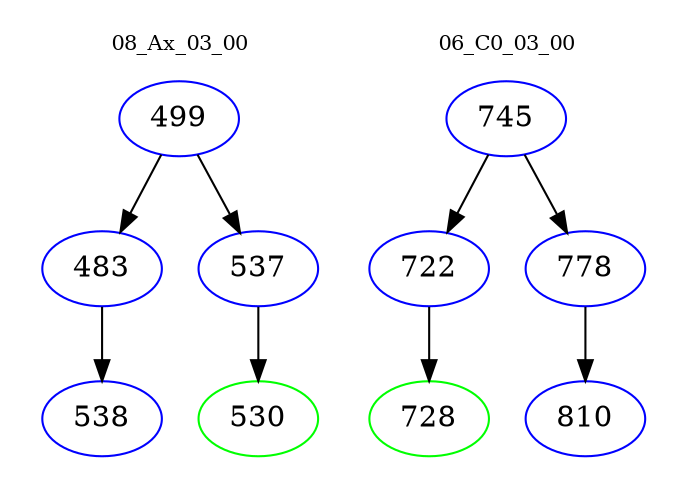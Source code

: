 digraph{
subgraph cluster_0 {
color = white
label = "08_Ax_03_00";
fontsize=10;
T0_499 [label="499", color="blue"]
T0_499 -> T0_483 [color="black"]
T0_483 [label="483", color="blue"]
T0_483 -> T0_538 [color="black"]
T0_538 [label="538", color="blue"]
T0_499 -> T0_537 [color="black"]
T0_537 [label="537", color="blue"]
T0_537 -> T0_530 [color="black"]
T0_530 [label="530", color="green"]
}
subgraph cluster_1 {
color = white
label = "06_C0_03_00";
fontsize=10;
T1_745 [label="745", color="blue"]
T1_745 -> T1_722 [color="black"]
T1_722 [label="722", color="blue"]
T1_722 -> T1_728 [color="black"]
T1_728 [label="728", color="green"]
T1_745 -> T1_778 [color="black"]
T1_778 [label="778", color="blue"]
T1_778 -> T1_810 [color="black"]
T1_810 [label="810", color="blue"]
}
}
